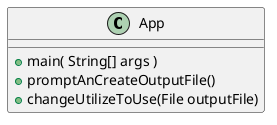 @startuml
'https://plantuml.com/class-diagram

class App {
+main( String[] args )
+promptAnCreateOutputFile()
+changeUtilizeToUse(File outputFile)
}

@enduml
